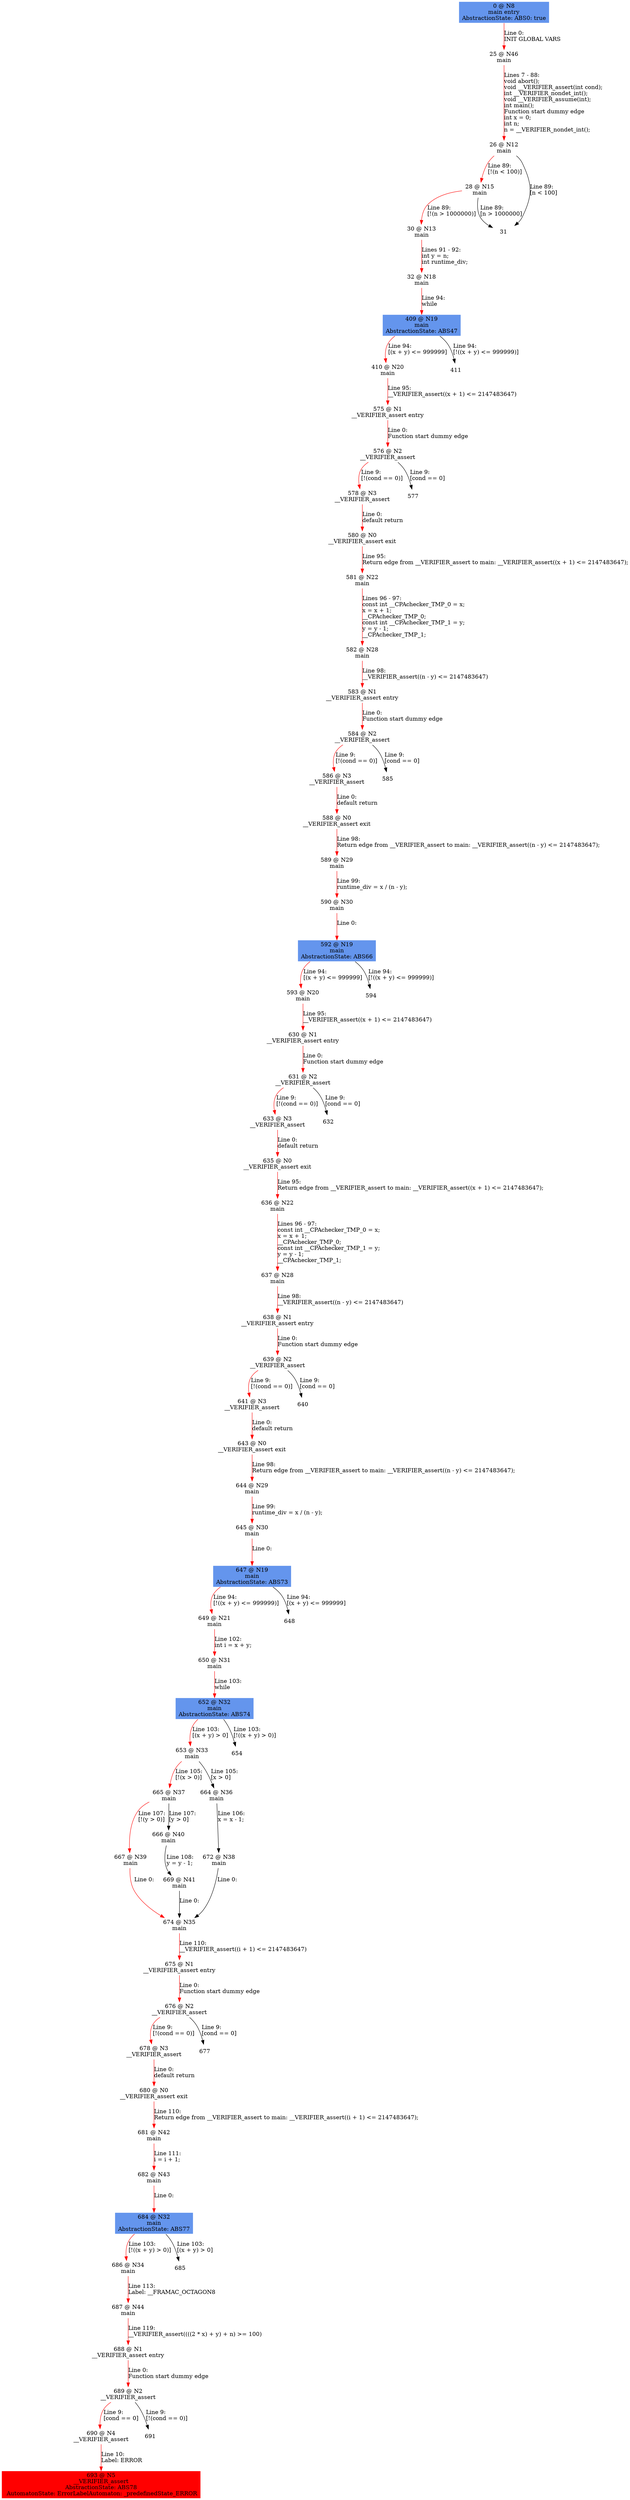 digraph ARG {
node [style="filled" shape="box" color="white"]
0 [fillcolor="cornflowerblue" label="0 @ N8\nmain entry\nAbstractionState: ABS0: true\n" id="0"]
25 [label="25 @ N46\nmain\n" id="25"]
26 [label="26 @ N12\nmain\n" id="26"]
28 [label="28 @ N15\nmain\n" id="28"]
30 [label="30 @ N13\nmain\n" id="30"]
32 [label="32 @ N18\nmain\n" id="32"]
409 [fillcolor="cornflowerblue" label="409 @ N19\nmain\nAbstractionState: ABS47\n" id="409"]
410 [label="410 @ N20\nmain\n" id="410"]
575 [label="575 @ N1\n__VERIFIER_assert entry\n" id="575"]
576 [label="576 @ N2\n__VERIFIER_assert\n" id="576"]
578 [label="578 @ N3\n__VERIFIER_assert\n" id="578"]
580 [label="580 @ N0\n__VERIFIER_assert exit\n" id="580"]
581 [label="581 @ N22\nmain\n" id="581"]
582 [label="582 @ N28\nmain\n" id="582"]
583 [label="583 @ N1\n__VERIFIER_assert entry\n" id="583"]
584 [label="584 @ N2\n__VERIFIER_assert\n" id="584"]
586 [label="586 @ N3\n__VERIFIER_assert\n" id="586"]
588 [label="588 @ N0\n__VERIFIER_assert exit\n" id="588"]
589 [label="589 @ N29\nmain\n" id="589"]
590 [label="590 @ N30\nmain\n" id="590"]
592 [fillcolor="cornflowerblue" label="592 @ N19\nmain\nAbstractionState: ABS66\n" id="592"]
593 [label="593 @ N20\nmain\n" id="593"]
630 [label="630 @ N1\n__VERIFIER_assert entry\n" id="630"]
631 [label="631 @ N2\n__VERIFIER_assert\n" id="631"]
633 [label="633 @ N3\n__VERIFIER_assert\n" id="633"]
635 [label="635 @ N0\n__VERIFIER_assert exit\n" id="635"]
636 [label="636 @ N22\nmain\n" id="636"]
637 [label="637 @ N28\nmain\n" id="637"]
638 [label="638 @ N1\n__VERIFIER_assert entry\n" id="638"]
639 [label="639 @ N2\n__VERIFIER_assert\n" id="639"]
641 [label="641 @ N3\n__VERIFIER_assert\n" id="641"]
643 [label="643 @ N0\n__VERIFIER_assert exit\n" id="643"]
644 [label="644 @ N29\nmain\n" id="644"]
645 [label="645 @ N30\nmain\n" id="645"]
647 [fillcolor="cornflowerblue" label="647 @ N19\nmain\nAbstractionState: ABS73\n" id="647"]
649 [label="649 @ N21\nmain\n" id="649"]
650 [label="650 @ N31\nmain\n" id="650"]
652 [fillcolor="cornflowerblue" label="652 @ N32\nmain\nAbstractionState: ABS74\n" id="652"]
653 [label="653 @ N33\nmain\n" id="653"]
665 [label="665 @ N37\nmain\n" id="665"]
667 [label="667 @ N39\nmain\n" id="667"]
674 [label="674 @ N35\nmain\n" id="674"]
675 [label="675 @ N1\n__VERIFIER_assert entry\n" id="675"]
676 [label="676 @ N2\n__VERIFIER_assert\n" id="676"]
678 [label="678 @ N3\n__VERIFIER_assert\n" id="678"]
680 [label="680 @ N0\n__VERIFIER_assert exit\n" id="680"]
681 [label="681 @ N42\nmain\n" id="681"]
682 [label="682 @ N43\nmain\n" id="682"]
684 [fillcolor="cornflowerblue" label="684 @ N32\nmain\nAbstractionState: ABS77\n" id="684"]
686 [label="686 @ N34\nmain\n" id="686"]
687 [label="687 @ N44\nmain\n" id="687"]
688 [label="688 @ N1\n__VERIFIER_assert entry\n" id="688"]
689 [label="689 @ N2\n__VERIFIER_assert\n" id="689"]
690 [label="690 @ N4\n__VERIFIER_assert\n" id="690"]
693 [fillcolor="red" label="693 @ N5\n__VERIFIER_assert\nAbstractionState: ABS78\n AutomatonState: ErrorLabelAutomaton: _predefinedState_ERROR\n" id="693"]
666 [label="666 @ N40\nmain\n" id="666"]
669 [label="669 @ N41\nmain\n" id="669"]
664 [label="664 @ N36\nmain\n" id="664"]
672 [label="672 @ N38\nmain\n" id="672"]
0 -> 25 [color="red" label="Line 0: \lINIT GLOBAL VARS\l" id="0 -> 25"]
25 -> 26 [color="red" label="Lines 7 - 88: \lvoid abort();\lvoid __VERIFIER_assert(int cond);\lint __VERIFIER_nondet_int();\lvoid __VERIFIER_assume(int);\lint main();\lFunction start dummy edge\lint x = 0;\lint n;\ln = __VERIFIER_nondet_int();\l" id="25 -> 26"]
26 -> 28 [color="red" label="Line 89: \l[!(n < 100)]\l" id="26 -> 28"]
26 -> 31 [label="Line 89: \l[n < 100]\l" id="26 -> 31"]
28 -> 30 [color="red" label="Line 89: \l[!(n > 1000000)]\l" id="28 -> 30"]
28 -> 31 [label="Line 89: \l[n > 1000000]\l" id="28 -> 31"]
30 -> 32 [color="red" label="Lines 91 - 92: \lint y = n;\lint runtime_div;\l" id="30 -> 32"]
32 -> 409 [color="red" label="Line 94: \lwhile\l" id="32 -> 409"]
409 -> 410 [color="red" label="Line 94: \l[(x + y) <= 999999]\l" id="409 -> 410"]
409 -> 411 [label="Line 94: \l[!((x + y) <= 999999)]\l" id="409 -> 411"]
410 -> 575 [color="red" label="Line 95: \l__VERIFIER_assert((x + 1) <= 2147483647)\l" id="410 -> 575"]
575 -> 576 [color="red" label="Line 0: \lFunction start dummy edge\l" id="575 -> 576"]
576 -> 577 [label="Line 9: \l[cond == 0]\l" id="576 -> 577"]
576 -> 578 [color="red" label="Line 9: \l[!(cond == 0)]\l" id="576 -> 578"]
578 -> 580 [color="red" label="Line 0: \ldefault return\l" id="578 -> 580"]
580 -> 581 [color="red" label="Line 95: \lReturn edge from __VERIFIER_assert to main: __VERIFIER_assert((x + 1) <= 2147483647);\l" id="580 -> 581"]
581 -> 582 [color="red" label="Lines 96 - 97: \lconst int __CPAchecker_TMP_0 = x;\lx = x + 1;\l__CPAchecker_TMP_0;\lconst int __CPAchecker_TMP_1 = y;\ly = y - 1;\l__CPAchecker_TMP_1;\l" id="581 -> 582"]
582 -> 583 [color="red" label="Line 98: \l__VERIFIER_assert((n - y) <= 2147483647)\l" id="582 -> 583"]
583 -> 584 [color="red" label="Line 0: \lFunction start dummy edge\l" id="583 -> 584"]
584 -> 585 [label="Line 9: \l[cond == 0]\l" id="584 -> 585"]
584 -> 586 [color="red" label="Line 9: \l[!(cond == 0)]\l" id="584 -> 586"]
586 -> 588 [color="red" label="Line 0: \ldefault return\l" id="586 -> 588"]
588 -> 589 [color="red" label="Line 98: \lReturn edge from __VERIFIER_assert to main: __VERIFIER_assert((n - y) <= 2147483647);\l" id="588 -> 589"]
589 -> 590 [color="red" label="Line 99: \lruntime_div = x / (n - y);\l" id="589 -> 590"]
590 -> 592 [color="red" label="Line 0: \l\l" id="590 -> 592"]
592 -> 593 [color="red" label="Line 94: \l[(x + y) <= 999999]\l" id="592 -> 593"]
592 -> 594 [label="Line 94: \l[!((x + y) <= 999999)]\l" id="592 -> 594"]
593 -> 630 [color="red" label="Line 95: \l__VERIFIER_assert((x + 1) <= 2147483647)\l" id="593 -> 630"]
630 -> 631 [color="red" label="Line 0: \lFunction start dummy edge\l" id="630 -> 631"]
631 -> 632 [label="Line 9: \l[cond == 0]\l" id="631 -> 632"]
631 -> 633 [color="red" label="Line 9: \l[!(cond == 0)]\l" id="631 -> 633"]
633 -> 635 [color="red" label="Line 0: \ldefault return\l" id="633 -> 635"]
635 -> 636 [color="red" label="Line 95: \lReturn edge from __VERIFIER_assert to main: __VERIFIER_assert((x + 1) <= 2147483647);\l" id="635 -> 636"]
636 -> 637 [color="red" label="Lines 96 - 97: \lconst int __CPAchecker_TMP_0 = x;\lx = x + 1;\l__CPAchecker_TMP_0;\lconst int __CPAchecker_TMP_1 = y;\ly = y - 1;\l__CPAchecker_TMP_1;\l" id="636 -> 637"]
637 -> 638 [color="red" label="Line 98: \l__VERIFIER_assert((n - y) <= 2147483647)\l" id="637 -> 638"]
638 -> 639 [color="red" label="Line 0: \lFunction start dummy edge\l" id="638 -> 639"]
639 -> 640 [label="Line 9: \l[cond == 0]\l" id="639 -> 640"]
639 -> 641 [color="red" label="Line 9: \l[!(cond == 0)]\l" id="639 -> 641"]
641 -> 643 [color="red" label="Line 0: \ldefault return\l" id="641 -> 643"]
643 -> 644 [color="red" label="Line 98: \lReturn edge from __VERIFIER_assert to main: __VERIFIER_assert((n - y) <= 2147483647);\l" id="643 -> 644"]
644 -> 645 [color="red" label="Line 99: \lruntime_div = x / (n - y);\l" id="644 -> 645"]
645 -> 647 [color="red" label="Line 0: \l\l" id="645 -> 647"]
647 -> 648 [label="Line 94: \l[(x + y) <= 999999]\l" id="647 -> 648"]
647 -> 649 [color="red" label="Line 94: \l[!((x + y) <= 999999)]\l" id="647 -> 649"]
649 -> 650 [color="red" label="Line 102: \lint i = x + y;\l" id="649 -> 650"]
650 -> 652 [color="red" label="Line 103: \lwhile\l" id="650 -> 652"]
652 -> 653 [color="red" label="Line 103: \l[(x + y) > 0]\l" id="652 -> 653"]
652 -> 654 [label="Line 103: \l[!((x + y) > 0)]\l" id="652 -> 654"]
653 -> 664 [label="Line 105: \l[x > 0]\l" id="653 -> 664"]
653 -> 665 [color="red" label="Line 105: \l[!(x > 0)]\l" id="653 -> 665"]
665 -> 666 [label="Line 107: \l[y > 0]\l" id="665 -> 666"]
665 -> 667 [color="red" label="Line 107: \l[!(y > 0)]\l" id="665 -> 667"]
667 -> 674 [color="red" label="Line 0: \l\l" id="667 -> 674"]
674 -> 675 [color="red" label="Line 110: \l__VERIFIER_assert((i + 1) <= 2147483647)\l" id="674 -> 675"]
675 -> 676 [color="red" label="Line 0: \lFunction start dummy edge\l" id="675 -> 676"]
676 -> 677 [label="Line 9: \l[cond == 0]\l" id="676 -> 677"]
676 -> 678 [color="red" label="Line 9: \l[!(cond == 0)]\l" id="676 -> 678"]
678 -> 680 [color="red" label="Line 0: \ldefault return\l" id="678 -> 680"]
680 -> 681 [color="red" label="Line 110: \lReturn edge from __VERIFIER_assert to main: __VERIFIER_assert((i + 1) <= 2147483647);\l" id="680 -> 681"]
681 -> 682 [color="red" label="Line 111: \li = i + 1;\l" id="681 -> 682"]
682 -> 684 [color="red" label="Line 0: \l\l" id="682 -> 684"]
684 -> 685 [label="Line 103: \l[(x + y) > 0]\l" id="684 -> 685"]
684 -> 686 [color="red" label="Line 103: \l[!((x + y) > 0)]\l" id="684 -> 686"]
686 -> 687 [color="red" label="Line 113: \lLabel: __FRAMAC_OCTAGON8\l" id="686 -> 687"]
687 -> 688 [color="red" label="Line 119: \l__VERIFIER_assert((((2 * x) + y) + n) >= 100)\l" id="687 -> 688"]
688 -> 689 [color="red" label="Line 0: \lFunction start dummy edge\l" id="688 -> 689"]
689 -> 690 [color="red" label="Line 9: \l[cond == 0]\l" id="689 -> 690"]
689 -> 691 [label="Line 9: \l[!(cond == 0)]\l" id="689 -> 691"]
690 -> 693 [color="red" label="Line 10: \lLabel: ERROR\l" id="690 -> 693"]
666 -> 669 [label="Line 108: \ly = y - 1;\l" id="666 -> 669"]
669 -> 674 [label="Line 0: \l\l" id="669 -> 674"]
664 -> 672 [label="Line 106: \lx = x - 1;\l" id="664 -> 672"]
672 -> 674 [label="Line 0: \l\l" id="672 -> 674"]
}
